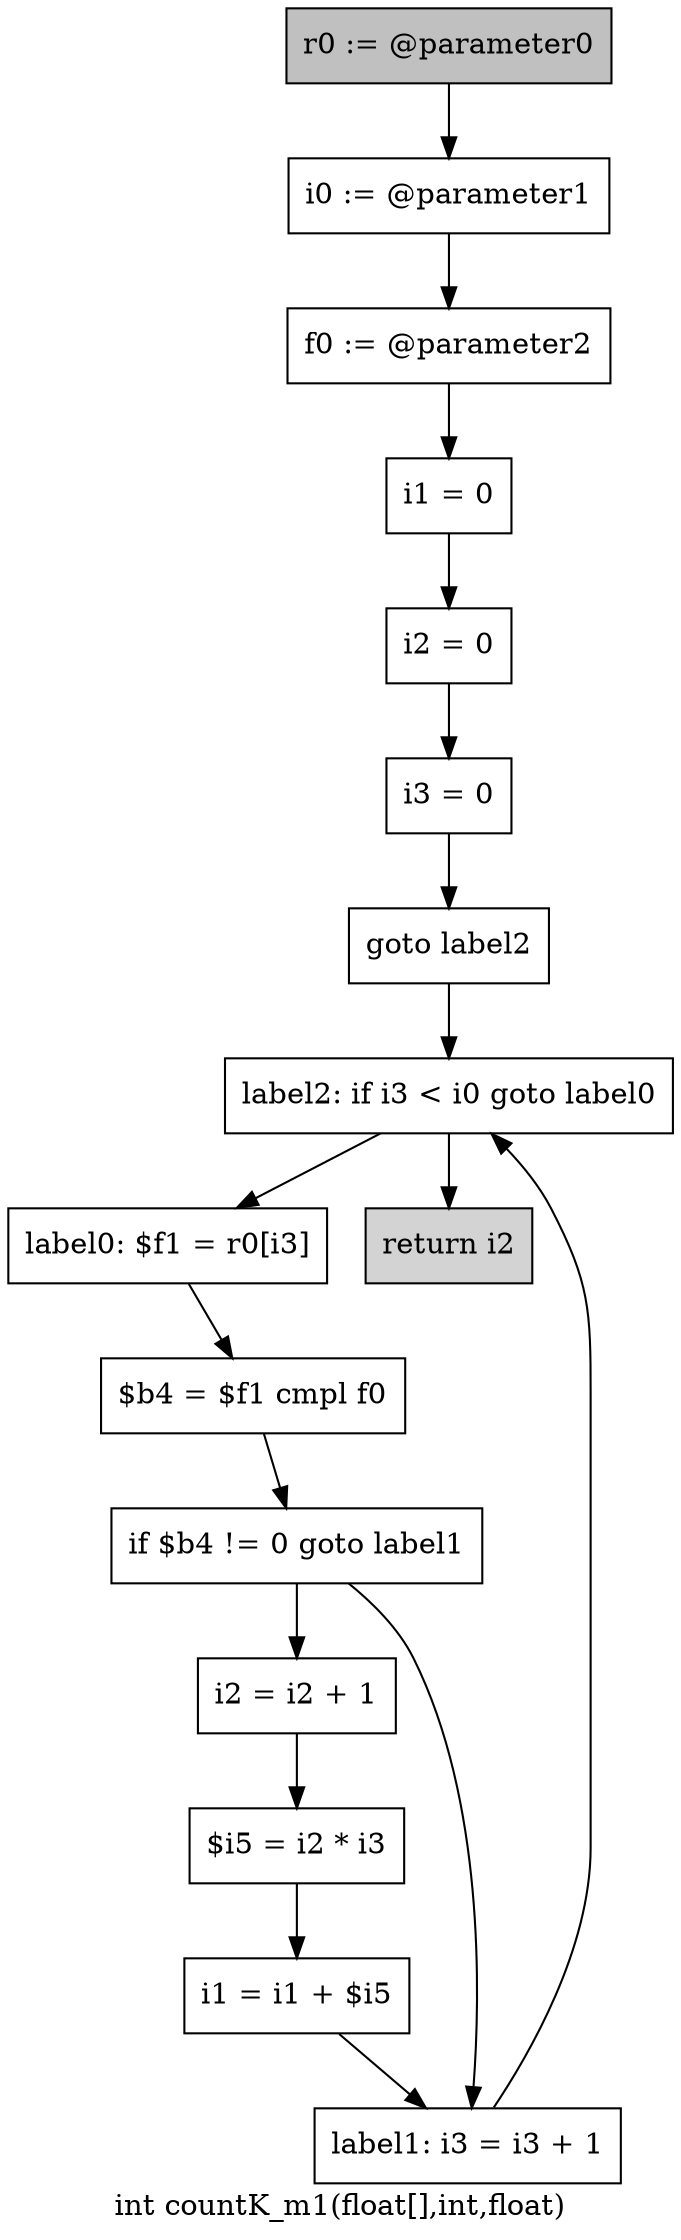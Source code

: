 digraph "int countK_m1(float[],int,float)" {
    label="int countK_m1(float[],int,float)";
    node [shape=box];
    "0" [style=filled,fillcolor=gray,label="r0 := @parameter0",];
    "1" [label="i0 := @parameter1",];
    "0"->"1";
    "2" [label="f0 := @parameter2",];
    "1"->"2";
    "3" [label="i1 = 0",];
    "2"->"3";
    "4" [label="i2 = 0",];
    "3"->"4";
    "5" [label="i3 = 0",];
    "4"->"5";
    "6" [label="goto label2",];
    "5"->"6";
    "14" [label="label2: if i3 < i0 goto label0",];
    "6"->"14";
    "7" [label="label0: $f1 = r0[i3]",];
    "8" [label="$b4 = $f1 cmpl f0",];
    "7"->"8";
    "9" [label="if $b4 != 0 goto label1",];
    "8"->"9";
    "10" [label="i2 = i2 + 1",];
    "9"->"10";
    "13" [label="label1: i3 = i3 + 1",];
    "9"->"13";
    "11" [label="$i5 = i2 * i3",];
    "10"->"11";
    "12" [label="i1 = i1 + $i5",];
    "11"->"12";
    "12"->"13";
    "13"->"14";
    "14"->"7";
    "15" [style=filled,fillcolor=lightgray,label="return i2",];
    "14"->"15";
}
